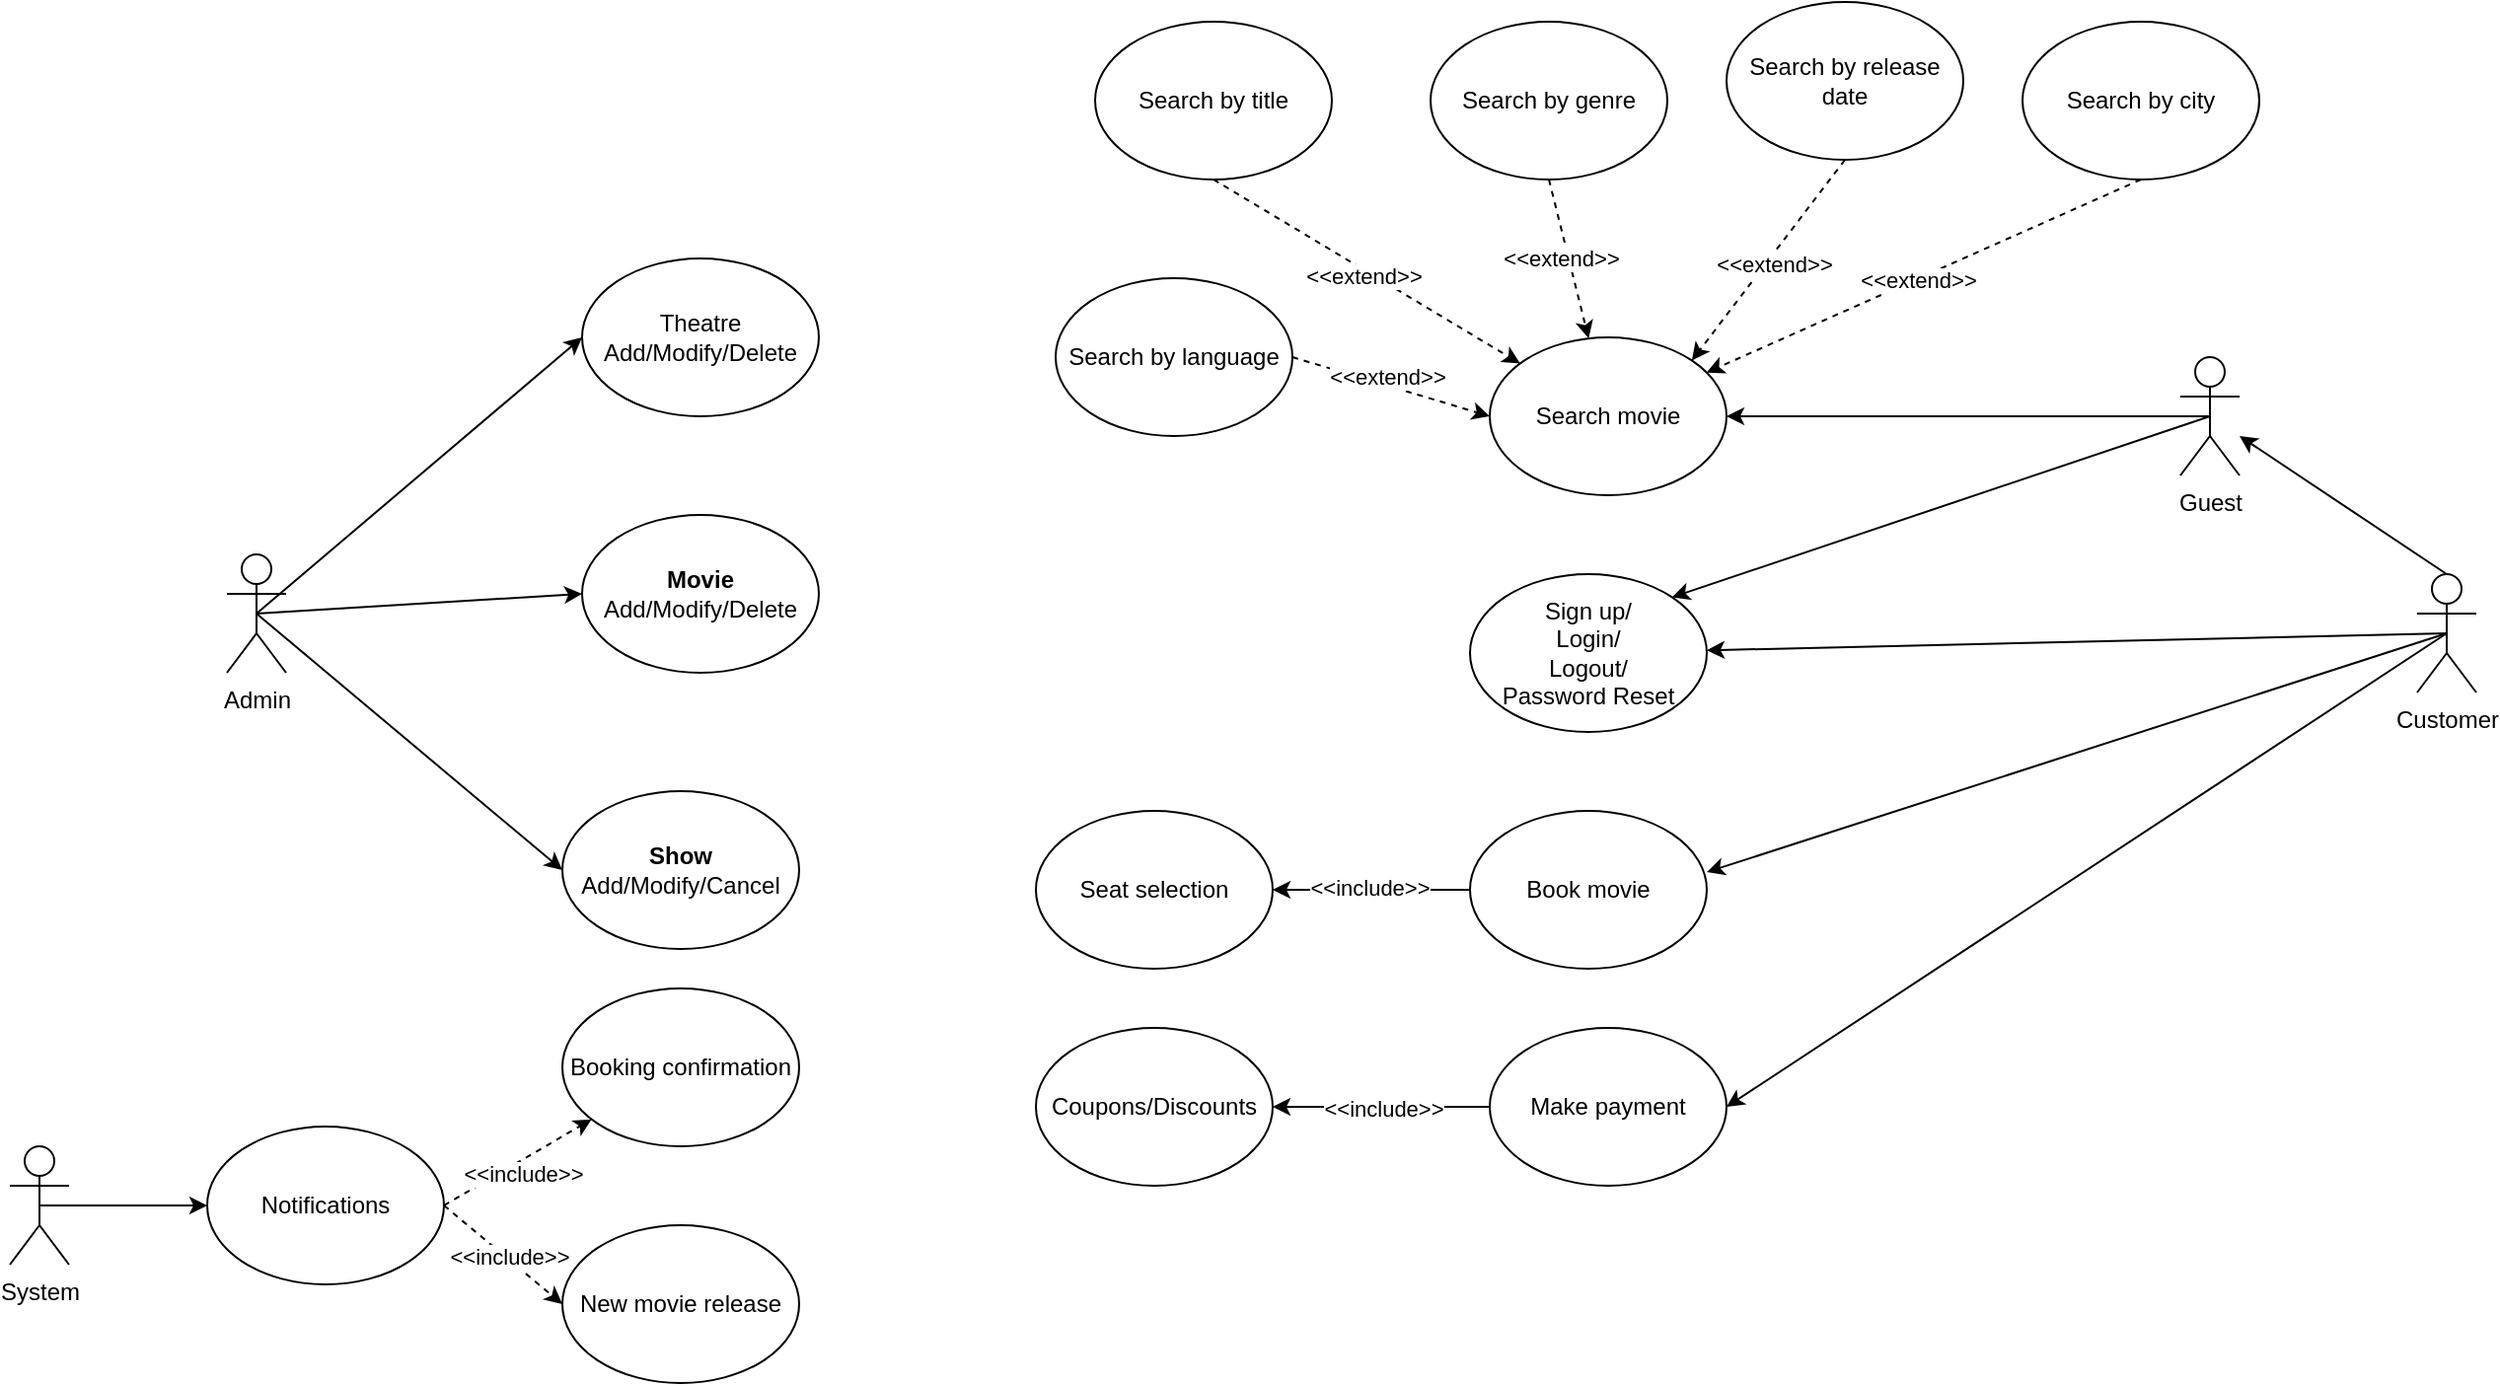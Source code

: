 <mxfile version="24.7.6">
  <diagram name="Page-1" id="iYOVQTg5ozlv4x58kKD0">
    <mxGraphModel dx="2314" dy="4155" grid="1" gridSize="10" guides="1" tooltips="1" connect="1" arrows="1" fold="1" page="0" pageScale="1" pageWidth="850" pageHeight="1100" math="0" shadow="0">
      <root>
        <mxCell id="0" />
        <mxCell id="1" parent="0" />
        <mxCell id="PGpmKNZ1F50kphzpaIY3-8" style="rounded=0;orthogonalLoop=1;jettySize=auto;html=1;exitX=0.5;exitY=0.5;exitDx=0;exitDy=0;exitPerimeter=0;entryX=0;entryY=0.5;entryDx=0;entryDy=0;" edge="1" parent="1" source="PGpmKNZ1F50kphzpaIY3-1" target="PGpmKNZ1F50kphzpaIY3-2">
          <mxGeometry relative="1" as="geometry" />
        </mxCell>
        <mxCell id="PGpmKNZ1F50kphzpaIY3-10" style="rounded=0;orthogonalLoop=1;jettySize=auto;html=1;exitX=0.5;exitY=0.5;exitDx=0;exitDy=0;exitPerimeter=0;entryX=0;entryY=0.5;entryDx=0;entryDy=0;" edge="1" parent="1" source="PGpmKNZ1F50kphzpaIY3-1" target="PGpmKNZ1F50kphzpaIY3-4">
          <mxGeometry relative="1" as="geometry" />
        </mxCell>
        <mxCell id="PGpmKNZ1F50kphzpaIY3-17" style="rounded=0;orthogonalLoop=1;jettySize=auto;html=1;exitX=0.5;exitY=0.5;exitDx=0;exitDy=0;exitPerimeter=0;entryX=0;entryY=0.5;entryDx=0;entryDy=0;" edge="1" parent="1" source="PGpmKNZ1F50kphzpaIY3-1" target="PGpmKNZ1F50kphzpaIY3-16">
          <mxGeometry relative="1" as="geometry" />
        </mxCell>
        <mxCell id="PGpmKNZ1F50kphzpaIY3-1" value="Admin" style="shape=umlActor;verticalLabelPosition=bottom;verticalAlign=top;html=1;outlineConnect=0;" vertex="1" parent="1">
          <mxGeometry x="-790" y="-3050" width="30" height="60" as="geometry" />
        </mxCell>
        <mxCell id="PGpmKNZ1F50kphzpaIY3-2" value="&lt;b&gt;Movie&lt;/b&gt;&lt;div&gt;Add/Modify/Delete&lt;/div&gt;" style="ellipse;whiteSpace=wrap;html=1;" vertex="1" parent="1">
          <mxGeometry x="-610" y="-3070" width="120" height="80" as="geometry" />
        </mxCell>
        <mxCell id="PGpmKNZ1F50kphzpaIY3-4" value="&lt;b&gt;Show&lt;/b&gt;&lt;div&gt;Add/Modify/Cancel&lt;/div&gt;" style="ellipse;whiteSpace=wrap;html=1;" vertex="1" parent="1">
          <mxGeometry x="-620" y="-2930" width="120" height="80" as="geometry" />
        </mxCell>
        <mxCell id="PGpmKNZ1F50kphzpaIY3-15" style="rounded=0;orthogonalLoop=1;jettySize=auto;html=1;exitX=0.5;exitY=0.5;exitDx=0;exitDy=0;exitPerimeter=0;entryX=1;entryY=0.5;entryDx=0;entryDy=0;" edge="1" parent="1" source="PGpmKNZ1F50kphzpaIY3-13" target="PGpmKNZ1F50kphzpaIY3-14">
          <mxGeometry relative="1" as="geometry" />
        </mxCell>
        <mxCell id="PGpmKNZ1F50kphzpaIY3-46" style="rounded=0;orthogonalLoop=1;jettySize=auto;html=1;exitX=0.5;exitY=0.5;exitDx=0;exitDy=0;exitPerimeter=0;entryX=1;entryY=0;entryDx=0;entryDy=0;" edge="1" parent="1" source="PGpmKNZ1F50kphzpaIY3-13" target="PGpmKNZ1F50kphzpaIY3-22">
          <mxGeometry relative="1" as="geometry" />
        </mxCell>
        <mxCell id="PGpmKNZ1F50kphzpaIY3-13" value="Guest" style="shape=umlActor;verticalLabelPosition=bottom;verticalAlign=top;html=1;outlineConnect=0;" vertex="1" parent="1">
          <mxGeometry x="200" y="-3150" width="30" height="60" as="geometry" />
        </mxCell>
        <mxCell id="PGpmKNZ1F50kphzpaIY3-14" value="Search movie" style="ellipse;whiteSpace=wrap;html=1;" vertex="1" parent="1">
          <mxGeometry x="-150" y="-3160" width="120" height="80" as="geometry" />
        </mxCell>
        <mxCell id="PGpmKNZ1F50kphzpaIY3-16" value="Theatre&lt;div&gt;Add/Modify/Delete&lt;/div&gt;" style="ellipse;whiteSpace=wrap;html=1;" vertex="1" parent="1">
          <mxGeometry x="-610" y="-3200" width="120" height="80" as="geometry" />
        </mxCell>
        <mxCell id="PGpmKNZ1F50kphzpaIY3-31" style="rounded=0;orthogonalLoop=1;jettySize=auto;html=1;exitX=0.5;exitY=1;exitDx=0;exitDy=0;dashed=1;" edge="1" parent="1" source="PGpmKNZ1F50kphzpaIY3-18" target="PGpmKNZ1F50kphzpaIY3-14">
          <mxGeometry relative="1" as="geometry" />
        </mxCell>
        <mxCell id="PGpmKNZ1F50kphzpaIY3-32" value="&amp;lt;&amp;lt;extend&amp;gt;&amp;gt;" style="edgeLabel;html=1;align=center;verticalAlign=middle;resizable=0;points=[];" vertex="1" connectable="0" parent="PGpmKNZ1F50kphzpaIY3-31">
          <mxGeometry x="-0.003" y="-3" relative="1" as="geometry">
            <mxPoint as="offset" />
          </mxGeometry>
        </mxCell>
        <mxCell id="PGpmKNZ1F50kphzpaIY3-18" value="Search by title" style="ellipse;whiteSpace=wrap;html=1;" vertex="1" parent="1">
          <mxGeometry x="-350" y="-3320" width="120" height="80" as="geometry" />
        </mxCell>
        <mxCell id="PGpmKNZ1F50kphzpaIY3-33" style="rounded=0;orthogonalLoop=1;jettySize=auto;html=1;exitX=0.5;exitY=1;exitDx=0;exitDy=0;dashed=1;" edge="1" parent="1" source="PGpmKNZ1F50kphzpaIY3-19" target="PGpmKNZ1F50kphzpaIY3-14">
          <mxGeometry relative="1" as="geometry" />
        </mxCell>
        <mxCell id="PGpmKNZ1F50kphzpaIY3-34" value="&amp;lt;&amp;lt;extend&amp;gt;&amp;gt;" style="edgeLabel;html=1;align=center;verticalAlign=middle;resizable=0;points=[];" vertex="1" connectable="0" parent="PGpmKNZ1F50kphzpaIY3-33">
          <mxGeometry x="-0.048" y="-4" relative="1" as="geometry">
            <mxPoint as="offset" />
          </mxGeometry>
        </mxCell>
        <mxCell id="PGpmKNZ1F50kphzpaIY3-19" value="Search by genre" style="ellipse;whiteSpace=wrap;html=1;" vertex="1" parent="1">
          <mxGeometry x="-180" y="-3320" width="120" height="80" as="geometry" />
        </mxCell>
        <mxCell id="PGpmKNZ1F50kphzpaIY3-35" style="rounded=0;orthogonalLoop=1;jettySize=auto;html=1;exitX=0.5;exitY=1;exitDx=0;exitDy=0;entryX=1;entryY=0;entryDx=0;entryDy=0;dashed=1;" edge="1" parent="1" source="PGpmKNZ1F50kphzpaIY3-20" target="PGpmKNZ1F50kphzpaIY3-14">
          <mxGeometry relative="1" as="geometry" />
        </mxCell>
        <mxCell id="PGpmKNZ1F50kphzpaIY3-38" value="&amp;lt;&amp;lt;extend&amp;gt;&amp;gt;" style="edgeLabel;html=1;align=center;verticalAlign=middle;resizable=0;points=[];" vertex="1" connectable="0" parent="PGpmKNZ1F50kphzpaIY3-35">
          <mxGeometry x="-0.001" y="3" relative="1" as="geometry">
            <mxPoint as="offset" />
          </mxGeometry>
        </mxCell>
        <mxCell id="PGpmKNZ1F50kphzpaIY3-20" value="Search by release date" style="ellipse;whiteSpace=wrap;html=1;" vertex="1" parent="1">
          <mxGeometry x="-30" y="-3330" width="120" height="80" as="geometry" />
        </mxCell>
        <mxCell id="PGpmKNZ1F50kphzpaIY3-29" style="rounded=0;orthogonalLoop=1;jettySize=auto;html=1;exitX=1;exitY=0.5;exitDx=0;exitDy=0;entryX=0;entryY=0.5;entryDx=0;entryDy=0;dashed=1;" edge="1" parent="1" source="PGpmKNZ1F50kphzpaIY3-21" target="PGpmKNZ1F50kphzpaIY3-14">
          <mxGeometry relative="1" as="geometry" />
        </mxCell>
        <mxCell id="PGpmKNZ1F50kphzpaIY3-30" value="&amp;lt;&amp;lt;extend&amp;gt;&amp;gt;" style="edgeLabel;html=1;align=center;verticalAlign=middle;resizable=0;points=[];" vertex="1" connectable="0" parent="PGpmKNZ1F50kphzpaIY3-29">
          <mxGeometry x="-0.061" y="4" relative="1" as="geometry">
            <mxPoint as="offset" />
          </mxGeometry>
        </mxCell>
        <mxCell id="PGpmKNZ1F50kphzpaIY3-21" value="Search by language" style="ellipse;whiteSpace=wrap;html=1;" vertex="1" parent="1">
          <mxGeometry x="-370" y="-3190" width="120" height="80" as="geometry" />
        </mxCell>
        <mxCell id="PGpmKNZ1F50kphzpaIY3-22" value="Sign up/&lt;div&gt;Login/&lt;/div&gt;&lt;div&gt;Logout/&lt;/div&gt;&lt;div&gt;Password Reset&lt;/div&gt;" style="ellipse;whiteSpace=wrap;html=1;" vertex="1" parent="1">
          <mxGeometry x="-160" y="-3040" width="120" height="80" as="geometry" />
        </mxCell>
        <mxCell id="PGpmKNZ1F50kphzpaIY3-36" style="rounded=0;orthogonalLoop=1;jettySize=auto;html=1;exitX=0.5;exitY=1;exitDx=0;exitDy=0;dashed=1;" edge="1" parent="1" source="PGpmKNZ1F50kphzpaIY3-23" target="PGpmKNZ1F50kphzpaIY3-14">
          <mxGeometry relative="1" as="geometry" />
        </mxCell>
        <mxCell id="PGpmKNZ1F50kphzpaIY3-37" value="&amp;lt;&amp;lt;extend&amp;gt;&amp;gt;" style="edgeLabel;html=1;align=center;verticalAlign=middle;resizable=0;points=[];" vertex="1" connectable="0" parent="PGpmKNZ1F50kphzpaIY3-36">
          <mxGeometry x="0.03" relative="1" as="geometry">
            <mxPoint as="offset" />
          </mxGeometry>
        </mxCell>
        <mxCell id="PGpmKNZ1F50kphzpaIY3-23" value="Search by city" style="ellipse;whiteSpace=wrap;html=1;" vertex="1" parent="1">
          <mxGeometry x="120" y="-3320" width="120" height="80" as="geometry" />
        </mxCell>
        <mxCell id="PGpmKNZ1F50kphzpaIY3-24" value="Seat selection" style="ellipse;whiteSpace=wrap;html=1;" vertex="1" parent="1">
          <mxGeometry x="-380" y="-2920" width="120" height="80" as="geometry" />
        </mxCell>
        <mxCell id="PGpmKNZ1F50kphzpaIY3-48" style="rounded=0;orthogonalLoop=1;jettySize=auto;html=1;exitX=0;exitY=0.5;exitDx=0;exitDy=0;entryX=1;entryY=0.5;entryDx=0;entryDy=0;" edge="1" parent="1" source="PGpmKNZ1F50kphzpaIY3-25" target="PGpmKNZ1F50kphzpaIY3-24">
          <mxGeometry relative="1" as="geometry" />
        </mxCell>
        <mxCell id="PGpmKNZ1F50kphzpaIY3-49" value="&amp;lt;&amp;lt;include&amp;gt;&amp;gt;" style="edgeLabel;html=1;align=center;verticalAlign=middle;resizable=0;points=[];" vertex="1" connectable="0" parent="PGpmKNZ1F50kphzpaIY3-48">
          <mxGeometry x="0.025" y="-1" relative="1" as="geometry">
            <mxPoint as="offset" />
          </mxGeometry>
        </mxCell>
        <mxCell id="PGpmKNZ1F50kphzpaIY3-25" value="Book movie" style="ellipse;whiteSpace=wrap;html=1;" vertex="1" parent="1">
          <mxGeometry x="-160" y="-2920" width="120" height="80" as="geometry" />
        </mxCell>
        <mxCell id="PGpmKNZ1F50kphzpaIY3-50" style="rounded=0;orthogonalLoop=1;jettySize=auto;html=1;exitX=0;exitY=0.5;exitDx=0;exitDy=0;entryX=1;entryY=0.5;entryDx=0;entryDy=0;" edge="1" parent="1" source="PGpmKNZ1F50kphzpaIY3-26" target="PGpmKNZ1F50kphzpaIY3-27">
          <mxGeometry relative="1" as="geometry" />
        </mxCell>
        <mxCell id="PGpmKNZ1F50kphzpaIY3-51" value="&amp;lt;&amp;lt;include&amp;gt;&amp;gt;" style="edgeLabel;html=1;align=center;verticalAlign=middle;resizable=0;points=[];" vertex="1" connectable="0" parent="PGpmKNZ1F50kphzpaIY3-50">
          <mxGeometry x="-0.018" y="1" relative="1" as="geometry">
            <mxPoint as="offset" />
          </mxGeometry>
        </mxCell>
        <mxCell id="PGpmKNZ1F50kphzpaIY3-26" value="Make payment" style="ellipse;whiteSpace=wrap;html=1;" vertex="1" parent="1">
          <mxGeometry x="-150" y="-2810" width="120" height="80" as="geometry" />
        </mxCell>
        <mxCell id="PGpmKNZ1F50kphzpaIY3-27" value="Coupons/Discounts" style="ellipse;whiteSpace=wrap;html=1;" vertex="1" parent="1">
          <mxGeometry x="-380" y="-2810" width="120" height="80" as="geometry" />
        </mxCell>
        <mxCell id="PGpmKNZ1F50kphzpaIY3-43" style="rounded=0;orthogonalLoop=1;jettySize=auto;html=1;exitX=0.5;exitY=0;exitDx=0;exitDy=0;exitPerimeter=0;" edge="1" parent="1" source="PGpmKNZ1F50kphzpaIY3-39" target="PGpmKNZ1F50kphzpaIY3-13">
          <mxGeometry relative="1" as="geometry" />
        </mxCell>
        <mxCell id="PGpmKNZ1F50kphzpaIY3-45" style="rounded=0;orthogonalLoop=1;jettySize=auto;html=1;exitX=0.5;exitY=0.5;exitDx=0;exitDy=0;exitPerimeter=0;" edge="1" parent="1" source="PGpmKNZ1F50kphzpaIY3-39" target="PGpmKNZ1F50kphzpaIY3-22">
          <mxGeometry relative="1" as="geometry" />
        </mxCell>
        <mxCell id="PGpmKNZ1F50kphzpaIY3-52" style="rounded=0;orthogonalLoop=1;jettySize=auto;html=1;exitX=0.5;exitY=0.5;exitDx=0;exitDy=0;exitPerimeter=0;entryX=1;entryY=0.5;entryDx=0;entryDy=0;" edge="1" parent="1" source="PGpmKNZ1F50kphzpaIY3-39" target="PGpmKNZ1F50kphzpaIY3-26">
          <mxGeometry relative="1" as="geometry" />
        </mxCell>
        <mxCell id="PGpmKNZ1F50kphzpaIY3-39" value="Customer" style="shape=umlActor;verticalLabelPosition=bottom;verticalAlign=top;html=1;outlineConnect=0;" vertex="1" parent="1">
          <mxGeometry x="320" y="-3040" width="30" height="60" as="geometry" />
        </mxCell>
        <mxCell id="PGpmKNZ1F50kphzpaIY3-47" style="rounded=0;orthogonalLoop=1;jettySize=auto;html=1;exitX=0.5;exitY=0.5;exitDx=0;exitDy=0;exitPerimeter=0;entryX=1;entryY=0.388;entryDx=0;entryDy=0;entryPerimeter=0;" edge="1" parent="1" source="PGpmKNZ1F50kphzpaIY3-39" target="PGpmKNZ1F50kphzpaIY3-25">
          <mxGeometry relative="1" as="geometry" />
        </mxCell>
        <mxCell id="PGpmKNZ1F50kphzpaIY3-57" style="rounded=0;orthogonalLoop=1;jettySize=auto;html=1;exitX=0.5;exitY=0.5;exitDx=0;exitDy=0;exitPerimeter=0;entryX=0;entryY=0.5;entryDx=0;entryDy=0;" edge="1" parent="1" source="PGpmKNZ1F50kphzpaIY3-53" target="PGpmKNZ1F50kphzpaIY3-54">
          <mxGeometry relative="1" as="geometry" />
        </mxCell>
        <mxCell id="PGpmKNZ1F50kphzpaIY3-53" value="System" style="shape=umlActor;verticalLabelPosition=bottom;verticalAlign=top;html=1;outlineConnect=0;" vertex="1" parent="1">
          <mxGeometry x="-900" y="-2750" width="30" height="60" as="geometry" />
        </mxCell>
        <mxCell id="PGpmKNZ1F50kphzpaIY3-58" style="rounded=0;orthogonalLoop=1;jettySize=auto;html=1;exitX=1;exitY=0.5;exitDx=0;exitDy=0;dashed=1;" edge="1" parent="1" source="PGpmKNZ1F50kphzpaIY3-54" target="PGpmKNZ1F50kphzpaIY3-55">
          <mxGeometry relative="1" as="geometry" />
        </mxCell>
        <mxCell id="PGpmKNZ1F50kphzpaIY3-61" value="&amp;lt;&amp;lt;include&amp;gt;&amp;gt;" style="edgeLabel;html=1;align=center;verticalAlign=middle;resizable=0;points=[];" vertex="1" connectable="0" parent="PGpmKNZ1F50kphzpaIY3-58">
          <mxGeometry x="-0.016" y="-6" relative="1" as="geometry">
            <mxPoint as="offset" />
          </mxGeometry>
        </mxCell>
        <mxCell id="PGpmKNZ1F50kphzpaIY3-59" style="rounded=0;orthogonalLoop=1;jettySize=auto;html=1;exitX=1;exitY=0.5;exitDx=0;exitDy=0;entryX=0;entryY=0.5;entryDx=0;entryDy=0;dashed=1;" edge="1" parent="1" source="PGpmKNZ1F50kphzpaIY3-54" target="PGpmKNZ1F50kphzpaIY3-56">
          <mxGeometry relative="1" as="geometry" />
        </mxCell>
        <mxCell id="PGpmKNZ1F50kphzpaIY3-60" value="&amp;lt;&amp;lt;include&amp;gt;&amp;gt;" style="edgeLabel;html=1;align=center;verticalAlign=middle;resizable=0;points=[];" vertex="1" connectable="0" parent="PGpmKNZ1F50kphzpaIY3-59">
          <mxGeometry x="0.075" y="1" relative="1" as="geometry">
            <mxPoint as="offset" />
          </mxGeometry>
        </mxCell>
        <mxCell id="PGpmKNZ1F50kphzpaIY3-54" value="Notifications" style="ellipse;whiteSpace=wrap;html=1;" vertex="1" parent="1">
          <mxGeometry x="-800" y="-2760" width="120" height="80" as="geometry" />
        </mxCell>
        <mxCell id="PGpmKNZ1F50kphzpaIY3-55" value="Booking confirmation" style="ellipse;whiteSpace=wrap;html=1;" vertex="1" parent="1">
          <mxGeometry x="-620" y="-2830" width="120" height="80" as="geometry" />
        </mxCell>
        <mxCell id="PGpmKNZ1F50kphzpaIY3-56" value="New movie release" style="ellipse;whiteSpace=wrap;html=1;" vertex="1" parent="1">
          <mxGeometry x="-620" y="-2710" width="120" height="80" as="geometry" />
        </mxCell>
      </root>
    </mxGraphModel>
  </diagram>
</mxfile>
